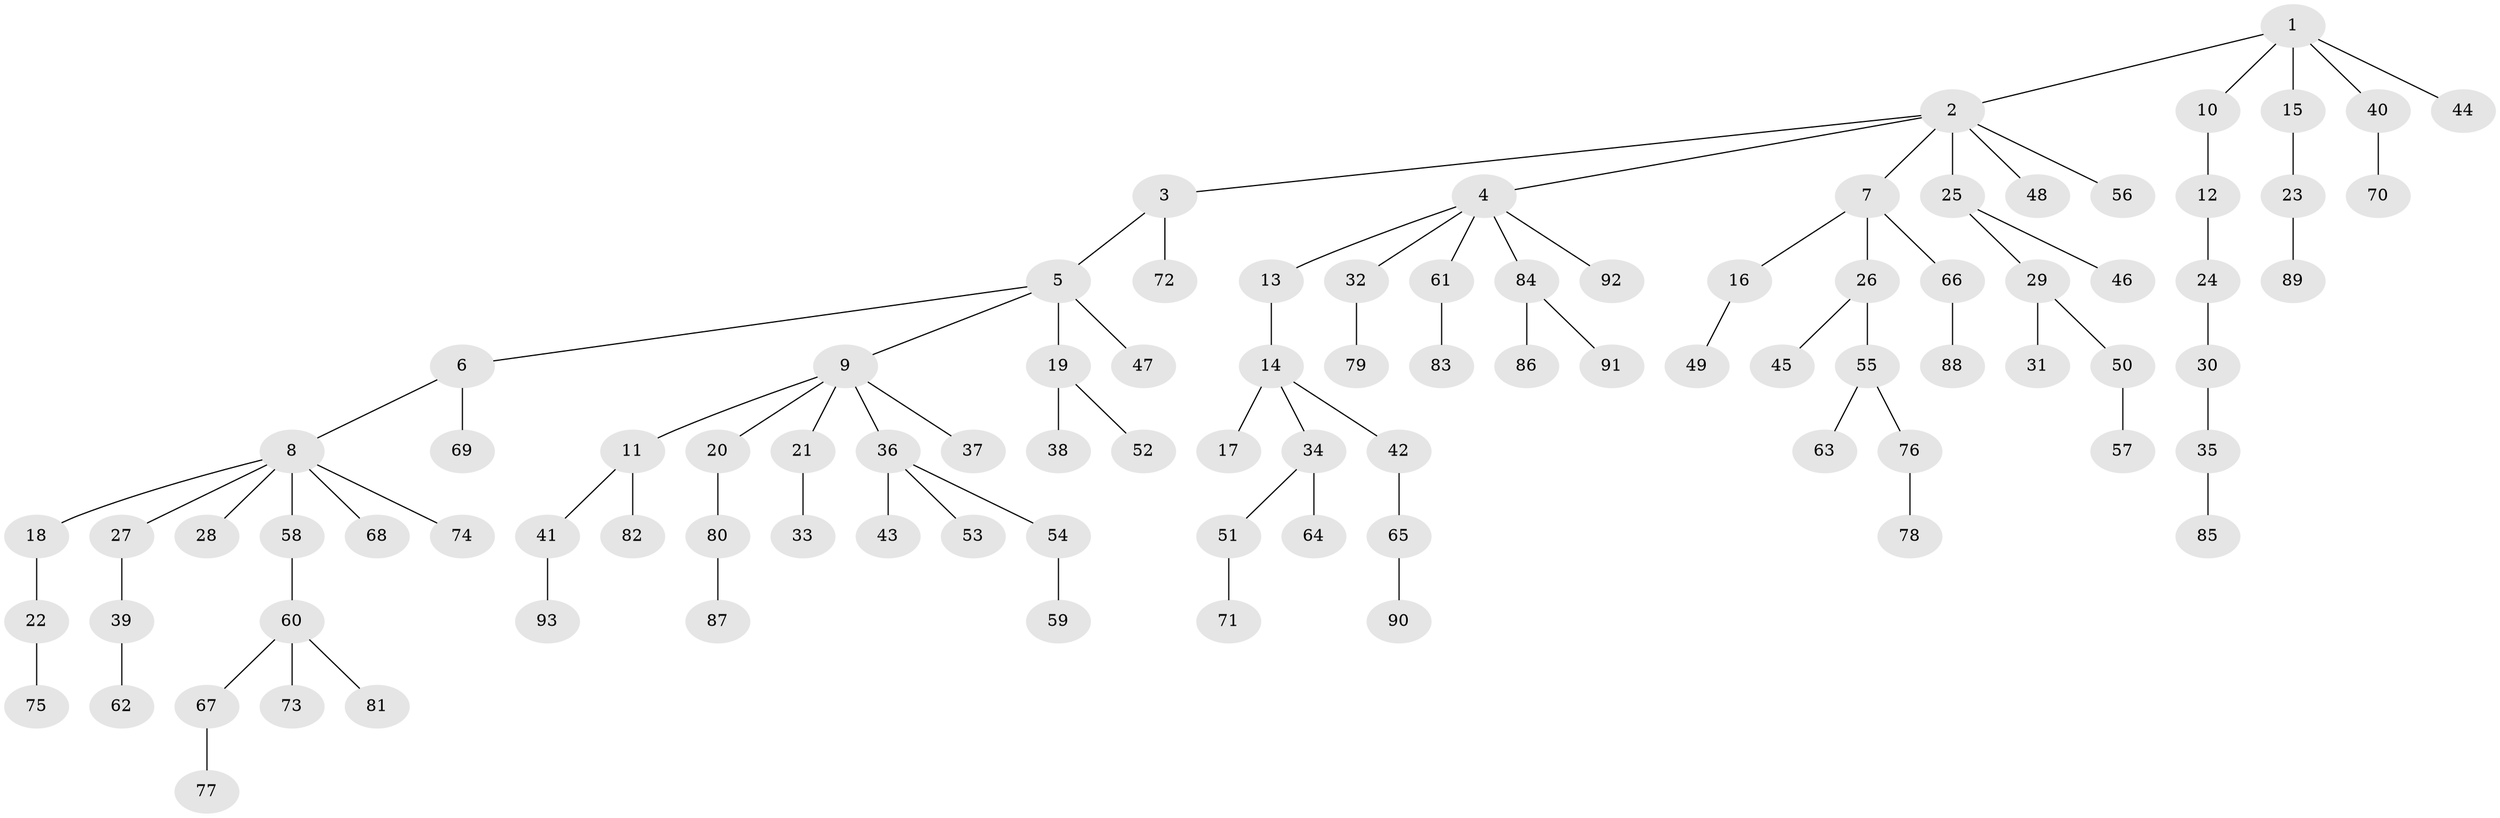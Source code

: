 // Generated by graph-tools (version 1.1) at 2025/52/03/09/25 04:52:57]
// undirected, 93 vertices, 92 edges
graph export_dot {
graph [start="1"]
  node [color=gray90,style=filled];
  1;
  2;
  3;
  4;
  5;
  6;
  7;
  8;
  9;
  10;
  11;
  12;
  13;
  14;
  15;
  16;
  17;
  18;
  19;
  20;
  21;
  22;
  23;
  24;
  25;
  26;
  27;
  28;
  29;
  30;
  31;
  32;
  33;
  34;
  35;
  36;
  37;
  38;
  39;
  40;
  41;
  42;
  43;
  44;
  45;
  46;
  47;
  48;
  49;
  50;
  51;
  52;
  53;
  54;
  55;
  56;
  57;
  58;
  59;
  60;
  61;
  62;
  63;
  64;
  65;
  66;
  67;
  68;
  69;
  70;
  71;
  72;
  73;
  74;
  75;
  76;
  77;
  78;
  79;
  80;
  81;
  82;
  83;
  84;
  85;
  86;
  87;
  88;
  89;
  90;
  91;
  92;
  93;
  1 -- 2;
  1 -- 10;
  1 -- 15;
  1 -- 40;
  1 -- 44;
  2 -- 3;
  2 -- 4;
  2 -- 7;
  2 -- 25;
  2 -- 48;
  2 -- 56;
  3 -- 5;
  3 -- 72;
  4 -- 13;
  4 -- 32;
  4 -- 61;
  4 -- 84;
  4 -- 92;
  5 -- 6;
  5 -- 9;
  5 -- 19;
  5 -- 47;
  6 -- 8;
  6 -- 69;
  7 -- 16;
  7 -- 26;
  7 -- 66;
  8 -- 18;
  8 -- 27;
  8 -- 28;
  8 -- 58;
  8 -- 68;
  8 -- 74;
  9 -- 11;
  9 -- 20;
  9 -- 21;
  9 -- 36;
  9 -- 37;
  10 -- 12;
  11 -- 41;
  11 -- 82;
  12 -- 24;
  13 -- 14;
  14 -- 17;
  14 -- 34;
  14 -- 42;
  15 -- 23;
  16 -- 49;
  18 -- 22;
  19 -- 38;
  19 -- 52;
  20 -- 80;
  21 -- 33;
  22 -- 75;
  23 -- 89;
  24 -- 30;
  25 -- 29;
  25 -- 46;
  26 -- 45;
  26 -- 55;
  27 -- 39;
  29 -- 31;
  29 -- 50;
  30 -- 35;
  32 -- 79;
  34 -- 51;
  34 -- 64;
  35 -- 85;
  36 -- 43;
  36 -- 53;
  36 -- 54;
  39 -- 62;
  40 -- 70;
  41 -- 93;
  42 -- 65;
  50 -- 57;
  51 -- 71;
  54 -- 59;
  55 -- 63;
  55 -- 76;
  58 -- 60;
  60 -- 67;
  60 -- 73;
  60 -- 81;
  61 -- 83;
  65 -- 90;
  66 -- 88;
  67 -- 77;
  76 -- 78;
  80 -- 87;
  84 -- 86;
  84 -- 91;
}
